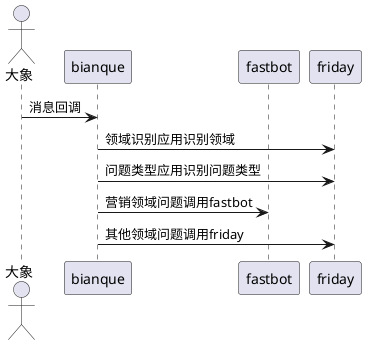 @startuml
actor 大象  as f1
participant bianque  as f2
participant fastbot  as f3
participant friday  as f4

f1 -> f2: 消息回调
f2 -> f4: 领域识别应用识别领域
f2 -> f4: 问题类型应用识别问题类型
f2 -> f3: 营销领域问题调用fastbot
f2 -> f4: 其他领域问题调用friday

@enduml